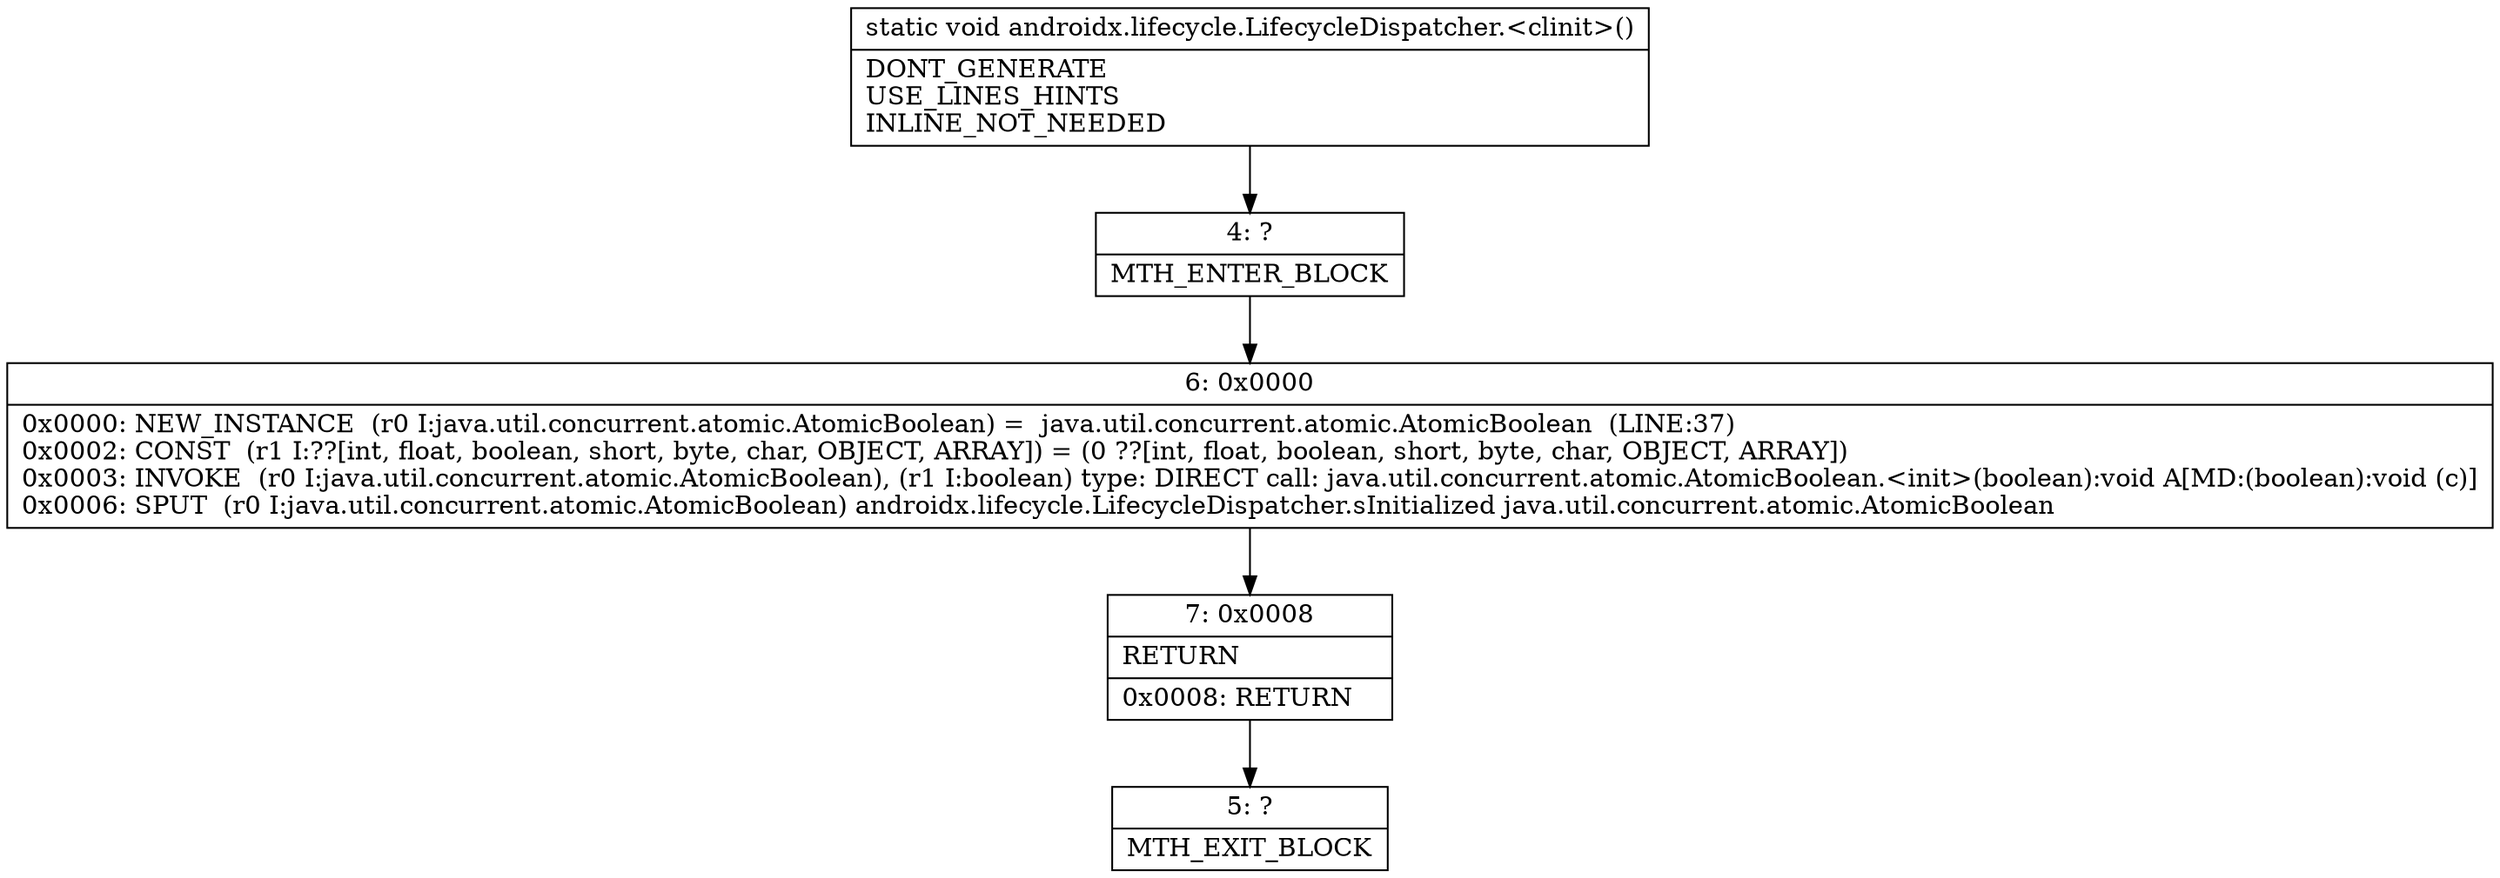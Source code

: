 digraph "CFG forandroidx.lifecycle.LifecycleDispatcher.\<clinit\>()V" {
Node_4 [shape=record,label="{4\:\ ?|MTH_ENTER_BLOCK\l}"];
Node_6 [shape=record,label="{6\:\ 0x0000|0x0000: NEW_INSTANCE  (r0 I:java.util.concurrent.atomic.AtomicBoolean) =  java.util.concurrent.atomic.AtomicBoolean  (LINE:37)\l0x0002: CONST  (r1 I:??[int, float, boolean, short, byte, char, OBJECT, ARRAY]) = (0 ??[int, float, boolean, short, byte, char, OBJECT, ARRAY]) \l0x0003: INVOKE  (r0 I:java.util.concurrent.atomic.AtomicBoolean), (r1 I:boolean) type: DIRECT call: java.util.concurrent.atomic.AtomicBoolean.\<init\>(boolean):void A[MD:(boolean):void (c)]\l0x0006: SPUT  (r0 I:java.util.concurrent.atomic.AtomicBoolean) androidx.lifecycle.LifecycleDispatcher.sInitialized java.util.concurrent.atomic.AtomicBoolean \l}"];
Node_7 [shape=record,label="{7\:\ 0x0008|RETURN\l|0x0008: RETURN   \l}"];
Node_5 [shape=record,label="{5\:\ ?|MTH_EXIT_BLOCK\l}"];
MethodNode[shape=record,label="{static void androidx.lifecycle.LifecycleDispatcher.\<clinit\>()  | DONT_GENERATE\lUSE_LINES_HINTS\lINLINE_NOT_NEEDED\l}"];
MethodNode -> Node_4;Node_4 -> Node_6;
Node_6 -> Node_7;
Node_7 -> Node_5;
}


